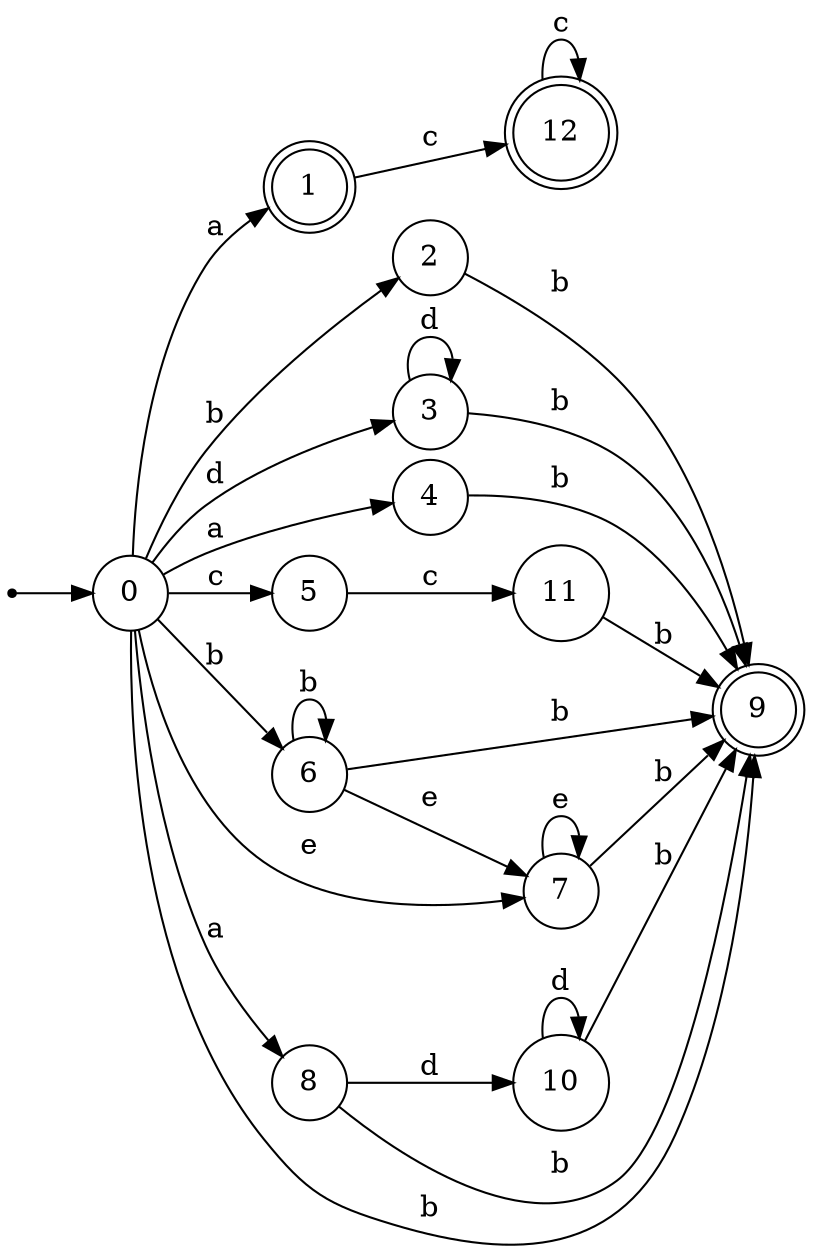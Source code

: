 digraph finite_state_machine {
rankdir=LR;
size="20,20";
node [shape = point]; "dummy0"
node [shape = circle]; "0";
"dummy0" -> "0";
node [shape = doublecircle]; "1";node [shape = circle]; "2";
node [shape = circle]; "3";
node [shape = circle]; "4";
node [shape = circle]; "5";
node [shape = circle]; "6";
node [shape = circle]; "7";
node [shape = circle]; "8";
node [shape = doublecircle]; "9";node [shape = circle]; "10";
node [shape = circle]; "11";
node [shape = doublecircle]; "12";"0" -> "8" [label = "a"];
 "0" -> "1" [label = "a"];
 "0" -> "4" [label = "a"];
 "0" -> "9" [label = "b"];
 "0" -> "2" [label = "b"];
 "0" -> "6" [label = "b"];
 "0" -> "3" [label = "d"];
 "0" -> "5" [label = "c"];
 "0" -> "7" [label = "e"];
 "8" -> "10" [label = "d"];
 "8" -> "9" [label = "b"];
 "10" -> "10" [label = "d"];
 "10" -> "9" [label = "b"];
 "7" -> "7" [label = "e"];
 "7" -> "9" [label = "b"];
 "6" -> "9" [label = "b"];
 "6" -> "6" [label = "b"];
 "6" -> "7" [label = "e"];
 "5" -> "11" [label = "c"];
 "11" -> "9" [label = "b"];
 "4" -> "9" [label = "b"];
 "3" -> "3" [label = "d"];
 "3" -> "9" [label = "b"];
 "2" -> "9" [label = "b"];
 "1" -> "12" [label = "c"];
 "12" -> "12" [label = "c"];
 }
